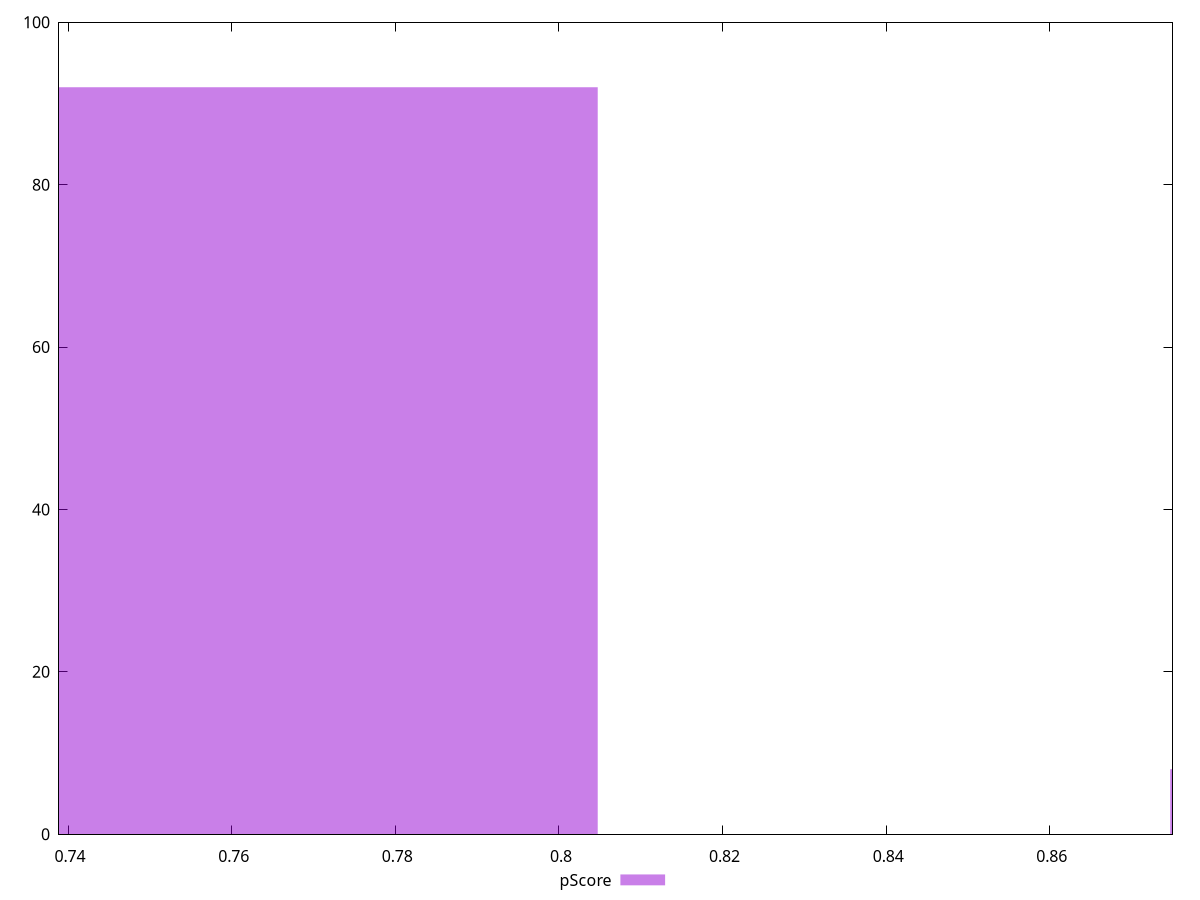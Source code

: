 reset

$pScore <<EOF
0.7697523064022382 92
0.9097072712026452 8
EOF

set key outside below
set boxwidth 0.06997748240020348
set xrange [0.7388888888888889:0.875]
set yrange [0:100]
set trange [0:100]
set style fill transparent solid 0.5 noborder
set terminal svg size 640, 490 enhanced background rgb 'white'
set output "report_00018_2021-02-10T15-25-16.877Z/offscreen-images/samples/pages+cached+noadtech/pScore/histogram.svg"

plot $pScore title "pScore" with boxes

reset
